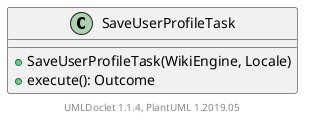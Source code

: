 @startuml

    class SaveUserProfileTask [[SaveUserProfileTask.html]] {
        +SaveUserProfileTask(WikiEngine, Locale)
        +execute(): Outcome
    }


    center footer UMLDoclet 1.1.4, PlantUML 1.2019.05
@enduml
